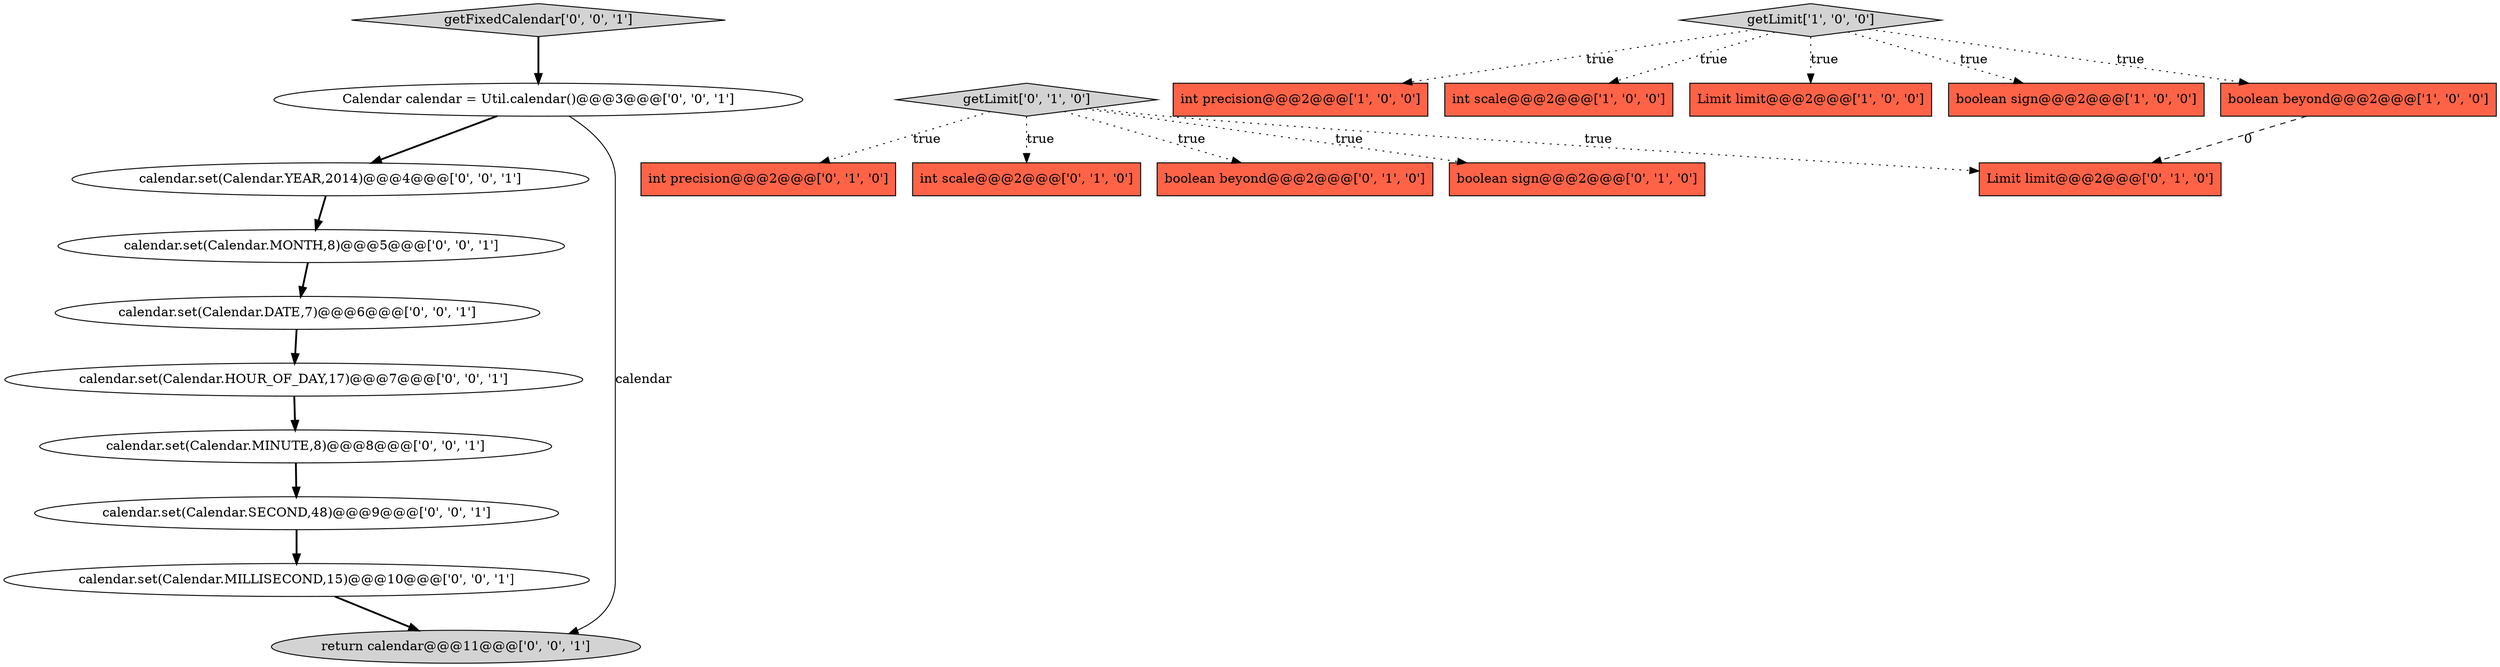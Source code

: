 digraph {
21 [style = filled, label = "calendar.set(Calendar.MILLISECOND,15)@@@10@@@['0', '0', '1']", fillcolor = white, shape = ellipse image = "AAA0AAABBB3BBB"];
14 [style = filled, label = "calendar.set(Calendar.MONTH,8)@@@5@@@['0', '0', '1']", fillcolor = white, shape = ellipse image = "AAA0AAABBB3BBB"];
11 [style = filled, label = "Limit limit@@@2@@@['0', '1', '0']", fillcolor = tomato, shape = box image = "AAA1AAABBB2BBB"];
15 [style = filled, label = "getFixedCalendar['0', '0', '1']", fillcolor = lightgray, shape = diamond image = "AAA0AAABBB3BBB"];
17 [style = filled, label = "calendar.set(Calendar.DATE,7)@@@6@@@['0', '0', '1']", fillcolor = white, shape = ellipse image = "AAA0AAABBB3BBB"];
3 [style = filled, label = "int precision@@@2@@@['1', '0', '0']", fillcolor = tomato, shape = box image = "AAA0AAABBB1BBB"];
1 [style = filled, label = "int scale@@@2@@@['1', '0', '0']", fillcolor = tomato, shape = box image = "AAA0AAABBB1BBB"];
10 [style = filled, label = "int precision@@@2@@@['0', '1', '0']", fillcolor = tomato, shape = box image = "AAA0AAABBB2BBB"];
5 [style = filled, label = "getLimit['1', '0', '0']", fillcolor = lightgray, shape = diamond image = "AAA0AAABBB1BBB"];
12 [style = filled, label = "calendar.set(Calendar.YEAR,2014)@@@4@@@['0', '0', '1']", fillcolor = white, shape = ellipse image = "AAA0AAABBB3BBB"];
16 [style = filled, label = "calendar.set(Calendar.SECOND,48)@@@9@@@['0', '0', '1']", fillcolor = white, shape = ellipse image = "AAA0AAABBB3BBB"];
18 [style = filled, label = "calendar.set(Calendar.MINUTE,8)@@@8@@@['0', '0', '1']", fillcolor = white, shape = ellipse image = "AAA0AAABBB3BBB"];
9 [style = filled, label = "getLimit['0', '1', '0']", fillcolor = lightgray, shape = diamond image = "AAA0AAABBB2BBB"];
8 [style = filled, label = "int scale@@@2@@@['0', '1', '0']", fillcolor = tomato, shape = box image = "AAA0AAABBB2BBB"];
20 [style = filled, label = "return calendar@@@11@@@['0', '0', '1']", fillcolor = lightgray, shape = ellipse image = "AAA0AAABBB3BBB"];
0 [style = filled, label = "Limit limit@@@2@@@['1', '0', '0']", fillcolor = tomato, shape = box image = "AAA0AAABBB1BBB"];
2 [style = filled, label = "boolean sign@@@2@@@['1', '0', '0']", fillcolor = tomato, shape = box image = "AAA0AAABBB1BBB"];
4 [style = filled, label = "boolean beyond@@@2@@@['1', '0', '0']", fillcolor = tomato, shape = box image = "AAA1AAABBB1BBB"];
7 [style = filled, label = "boolean beyond@@@2@@@['0', '1', '0']", fillcolor = tomato, shape = box image = "AAA0AAABBB2BBB"];
13 [style = filled, label = "Calendar calendar = Util.calendar()@@@3@@@['0', '0', '1']", fillcolor = white, shape = ellipse image = "AAA0AAABBB3BBB"];
6 [style = filled, label = "boolean sign@@@2@@@['0', '1', '0']", fillcolor = tomato, shape = box image = "AAA0AAABBB2BBB"];
19 [style = filled, label = "calendar.set(Calendar.HOUR_OF_DAY,17)@@@7@@@['0', '0', '1']", fillcolor = white, shape = ellipse image = "AAA0AAABBB3BBB"];
19->18 [style = bold, label=""];
15->13 [style = bold, label=""];
9->11 [style = dotted, label="true"];
5->1 [style = dotted, label="true"];
14->17 [style = bold, label=""];
5->0 [style = dotted, label="true"];
5->3 [style = dotted, label="true"];
9->6 [style = dotted, label="true"];
17->19 [style = bold, label=""];
5->4 [style = dotted, label="true"];
9->8 [style = dotted, label="true"];
13->12 [style = bold, label=""];
21->20 [style = bold, label=""];
13->20 [style = solid, label="calendar"];
16->21 [style = bold, label=""];
12->14 [style = bold, label=""];
4->11 [style = dashed, label="0"];
9->7 [style = dotted, label="true"];
9->10 [style = dotted, label="true"];
5->2 [style = dotted, label="true"];
18->16 [style = bold, label=""];
}
